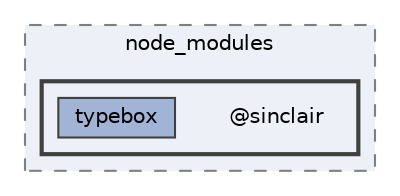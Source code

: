 digraph "pkiclassroomrescheduler/src/main/frontend/node_modules/@types/jest/node_modules/@sinclair"
{
 // LATEX_PDF_SIZE
  bgcolor="transparent";
  edge [fontname=Helvetica,fontsize=10,labelfontname=Helvetica,labelfontsize=10];
  node [fontname=Helvetica,fontsize=10,shape=box,height=0.2,width=0.4];
  compound=true
  subgraph clusterdir_93fc4b3f44d2035c415e0681f4c5a264 {
    graph [ bgcolor="#edf0f7", pencolor="grey50", label="node_modules", fontname=Helvetica,fontsize=10 style="filled,dashed", URL="dir_93fc4b3f44d2035c415e0681f4c5a264.html",tooltip=""]
  subgraph clusterdir_527b7b8fd4b116a52fb2e8c0afc4ed5a {
    graph [ bgcolor="#edf0f7", pencolor="grey25", label="", fontname=Helvetica,fontsize=10 style="filled,bold", URL="dir_527b7b8fd4b116a52fb2e8c0afc4ed5a.html",tooltip=""]
    dir_527b7b8fd4b116a52fb2e8c0afc4ed5a [shape=plaintext, label="@sinclair"];
  dir_dcfb683e9fb0e60cc1951b07f30a78ff [label="typebox", fillcolor="#a2b4d6", color="grey25", style="filled", URL="dir_dcfb683e9fb0e60cc1951b07f30a78ff.html",tooltip=""];
  }
  }
}

